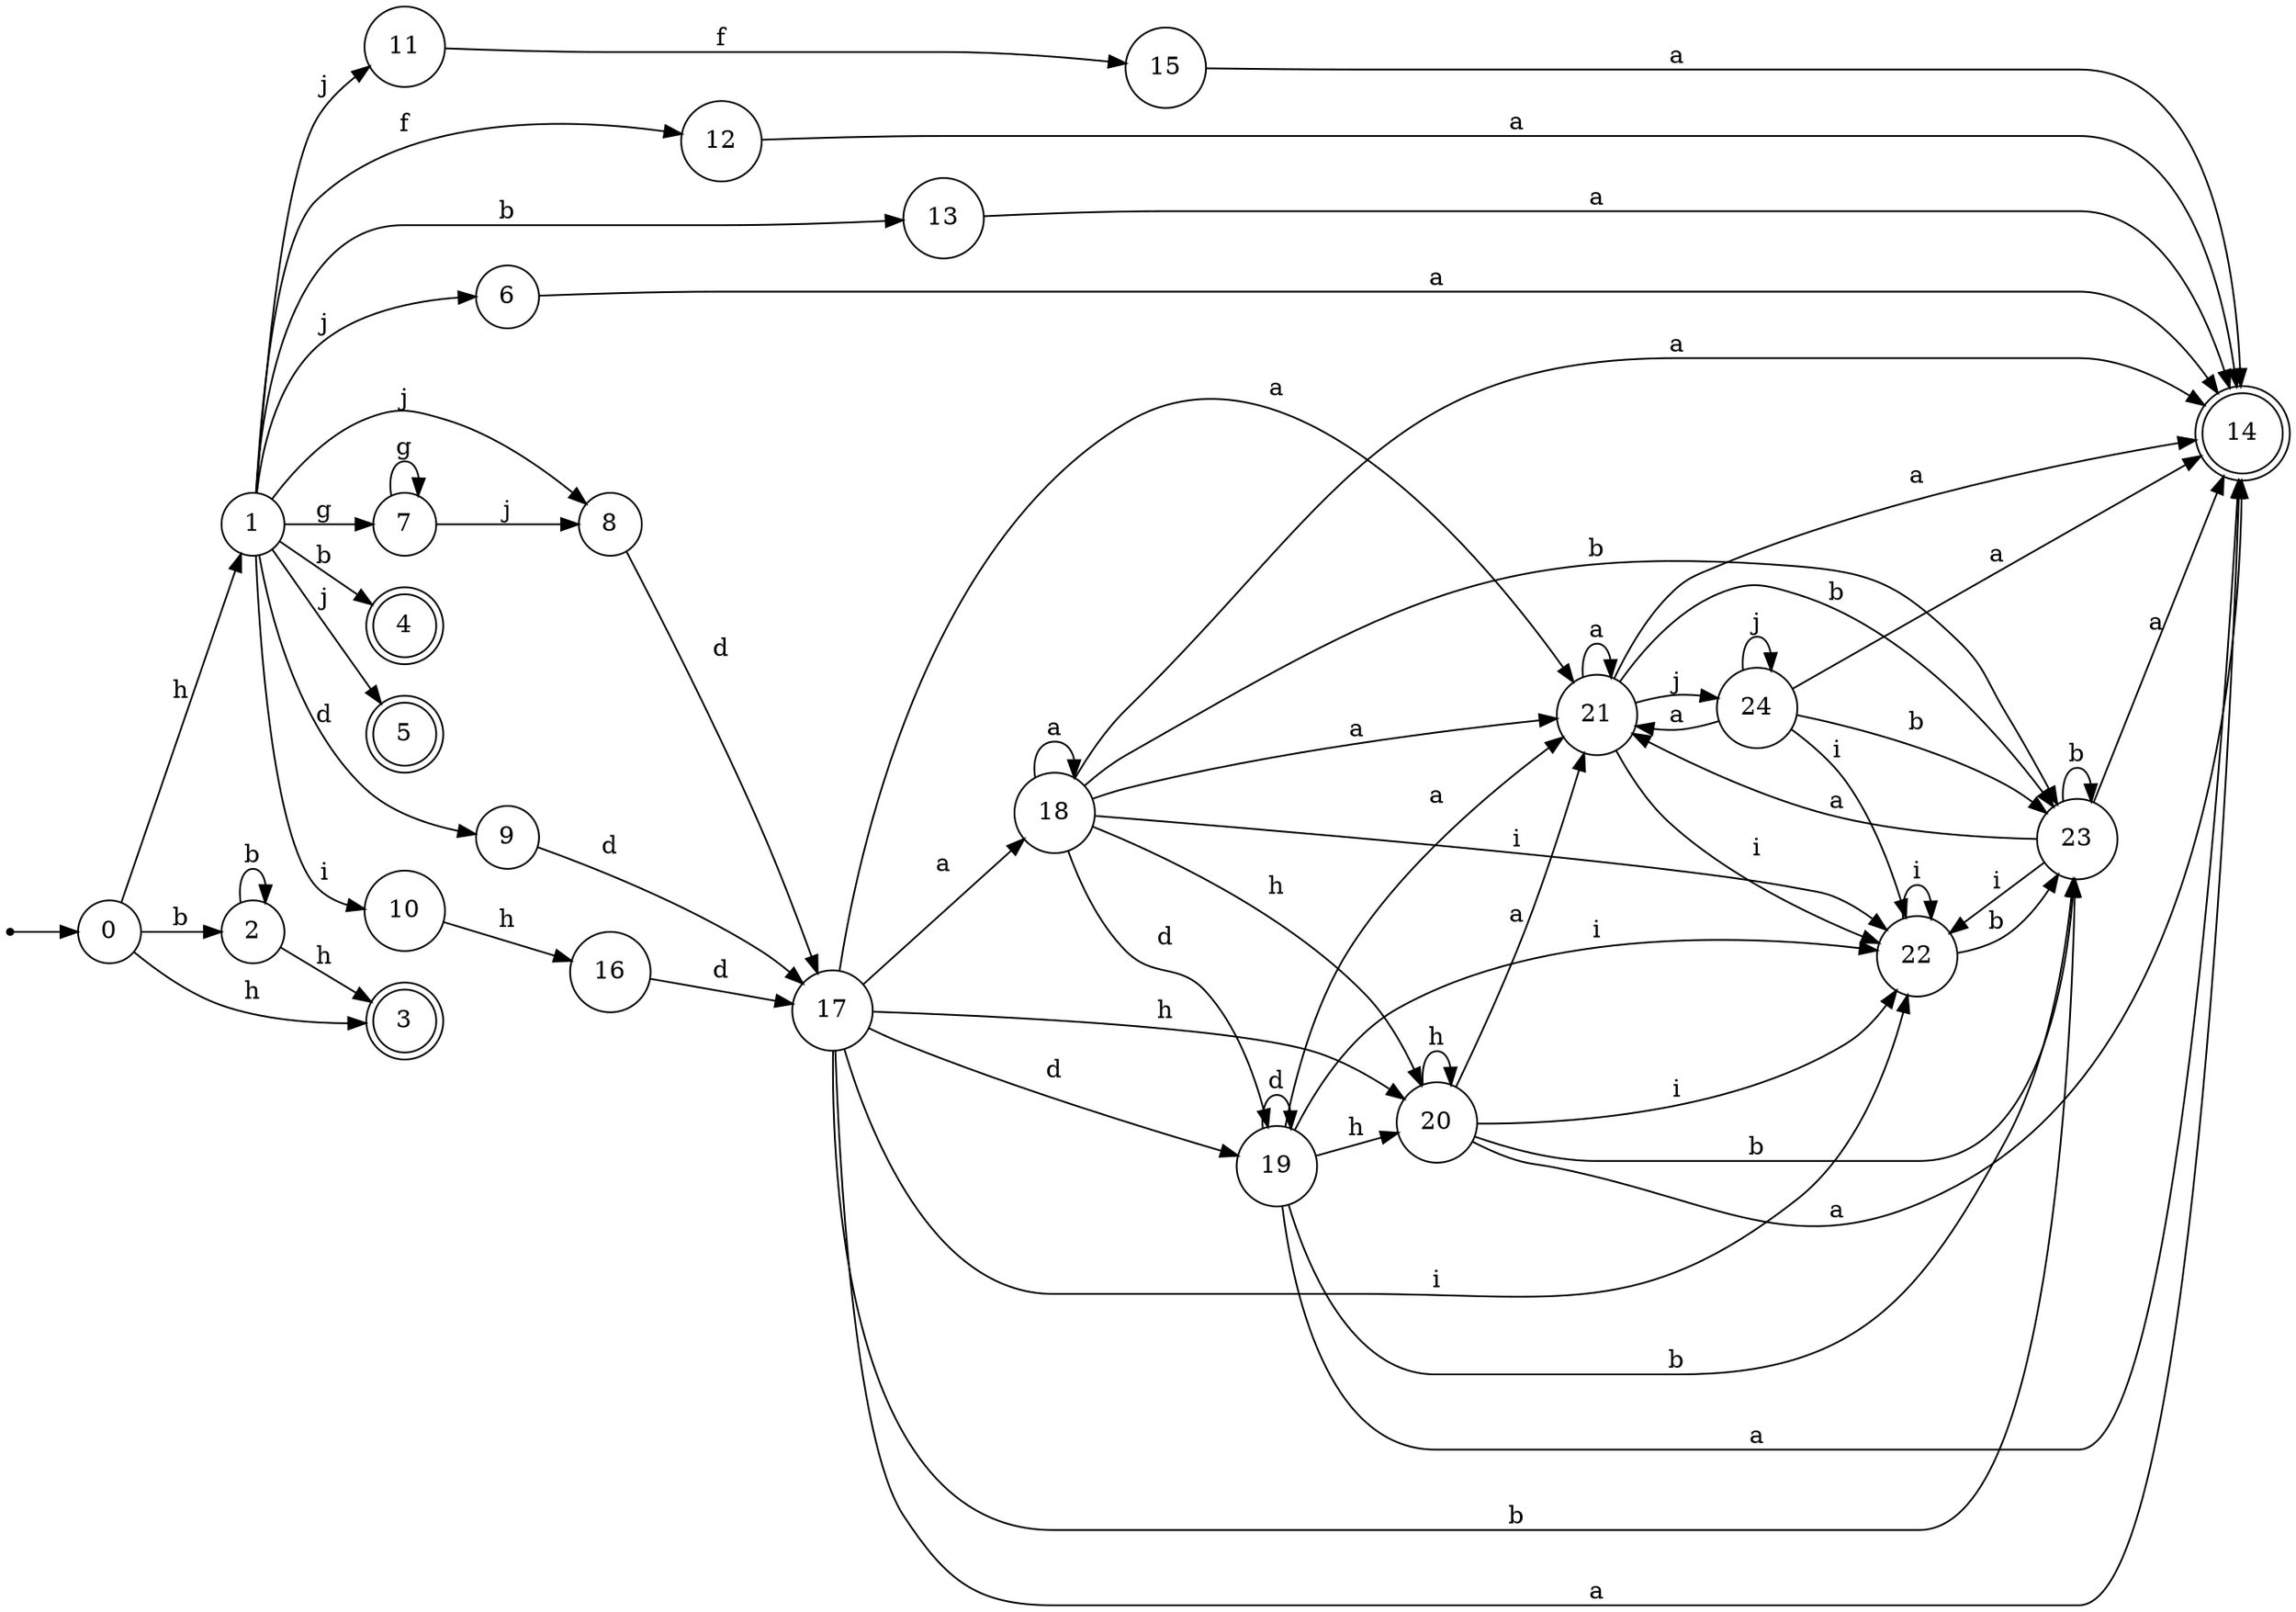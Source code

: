 digraph finite_state_machine {
rankdir=LR;
size="20,20";
node [shape = point]; "dummy0"
node [shape = circle]; "0";
"dummy0" -> "0";
node [shape = circle]; "1";
node [shape = circle]; "2";
node [shape = doublecircle]; "3";node [shape = doublecircle]; "4";node [shape = doublecircle]; "5";node [shape = circle]; "6";
node [shape = circle]; "7";
node [shape = circle]; "8";
node [shape = circle]; "9";
node [shape = circle]; "10";
node [shape = circle]; "11";
node [shape = circle]; "12";
node [shape = circle]; "13";
node [shape = doublecircle]; "14";node [shape = circle]; "15";
node [shape = circle]; "16";
node [shape = circle]; "17";
node [shape = circle]; "18";
node [shape = circle]; "19";
node [shape = circle]; "20";
node [shape = circle]; "21";
node [shape = circle]; "22";
node [shape = circle]; "23";
node [shape = circle]; "24";
"0" -> "1" [label = "h"];
 "0" -> "3" [label = "h"];
 "0" -> "2" [label = "b"];
 "2" -> "2" [label = "b"];
 "2" -> "3" [label = "h"];
 "1" -> "4" [label = "b"];
 "1" -> "13" [label = "b"];
 "1" -> "8" [label = "j"];
 "1" -> "11" [label = "j"];
 "1" -> "5" [label = "j"];
 "1" -> "6" [label = "j"];
 "1" -> "7" [label = "g"];
 "1" -> "9" [label = "d"];
 "1" -> "10" [label = "i"];
 "1" -> "12" [label = "f"];
 "13" -> "14" [label = "a"];
 "12" -> "14" [label = "a"];
 "11" -> "15" [label = "f"];
 "15" -> "14" [label = "a"];
 "10" -> "16" [label = "h"];
 "16" -> "17" [label = "d"];
 "17" -> "18" [label = "a"];
 "17" -> "21" [label = "a"];
 "17" -> "14" [label = "a"];
 "17" -> "19" [label = "d"];
 "17" -> "20" [label = "h"];
 "17" -> "22" [label = "i"];
 "17" -> "23" [label = "b"];
 "23" -> "23" [label = "b"];
 "23" -> "22" [label = "i"];
 "23" -> "21" [label = "a"];
 "23" -> "14" [label = "a"];
 "22" -> "22" [label = "i"];
 "22" -> "23" [label = "b"];
 "21" -> "21" [label = "a"];
 "21" -> "14" [label = "a"];
 "21" -> "24" [label = "j"];
 "21" -> "22" [label = "i"];
 "21" -> "23" [label = "b"];
 "24" -> "24" [label = "j"];
 "24" -> "21" [label = "a"];
 "24" -> "14" [label = "a"];
 "24" -> "22" [label = "i"];
 "24" -> "23" [label = "b"];
 "20" -> "20" [label = "h"];
 "20" -> "21" [label = "a"];
 "20" -> "14" [label = "a"];
 "20" -> "22" [label = "i"];
 "20" -> "23" [label = "b"];
 "19" -> "19" [label = "d"];
 "19" -> "20" [label = "h"];
 "19" -> "21" [label = "a"];
 "19" -> "14" [label = "a"];
 "19" -> "22" [label = "i"];
 "19" -> "23" [label = "b"];
 "18" -> "18" [label = "a"];
 "18" -> "21" [label = "a"];
 "18" -> "14" [label = "a"];
 "18" -> "19" [label = "d"];
 "18" -> "20" [label = "h"];
 "18" -> "22" [label = "i"];
 "18" -> "23" [label = "b"];
 "9" -> "17" [label = "d"];
 "8" -> "17" [label = "d"];
 "7" -> "7" [label = "g"];
 "7" -> "8" [label = "j"];
 "6" -> "14" [label = "a"];
 }
